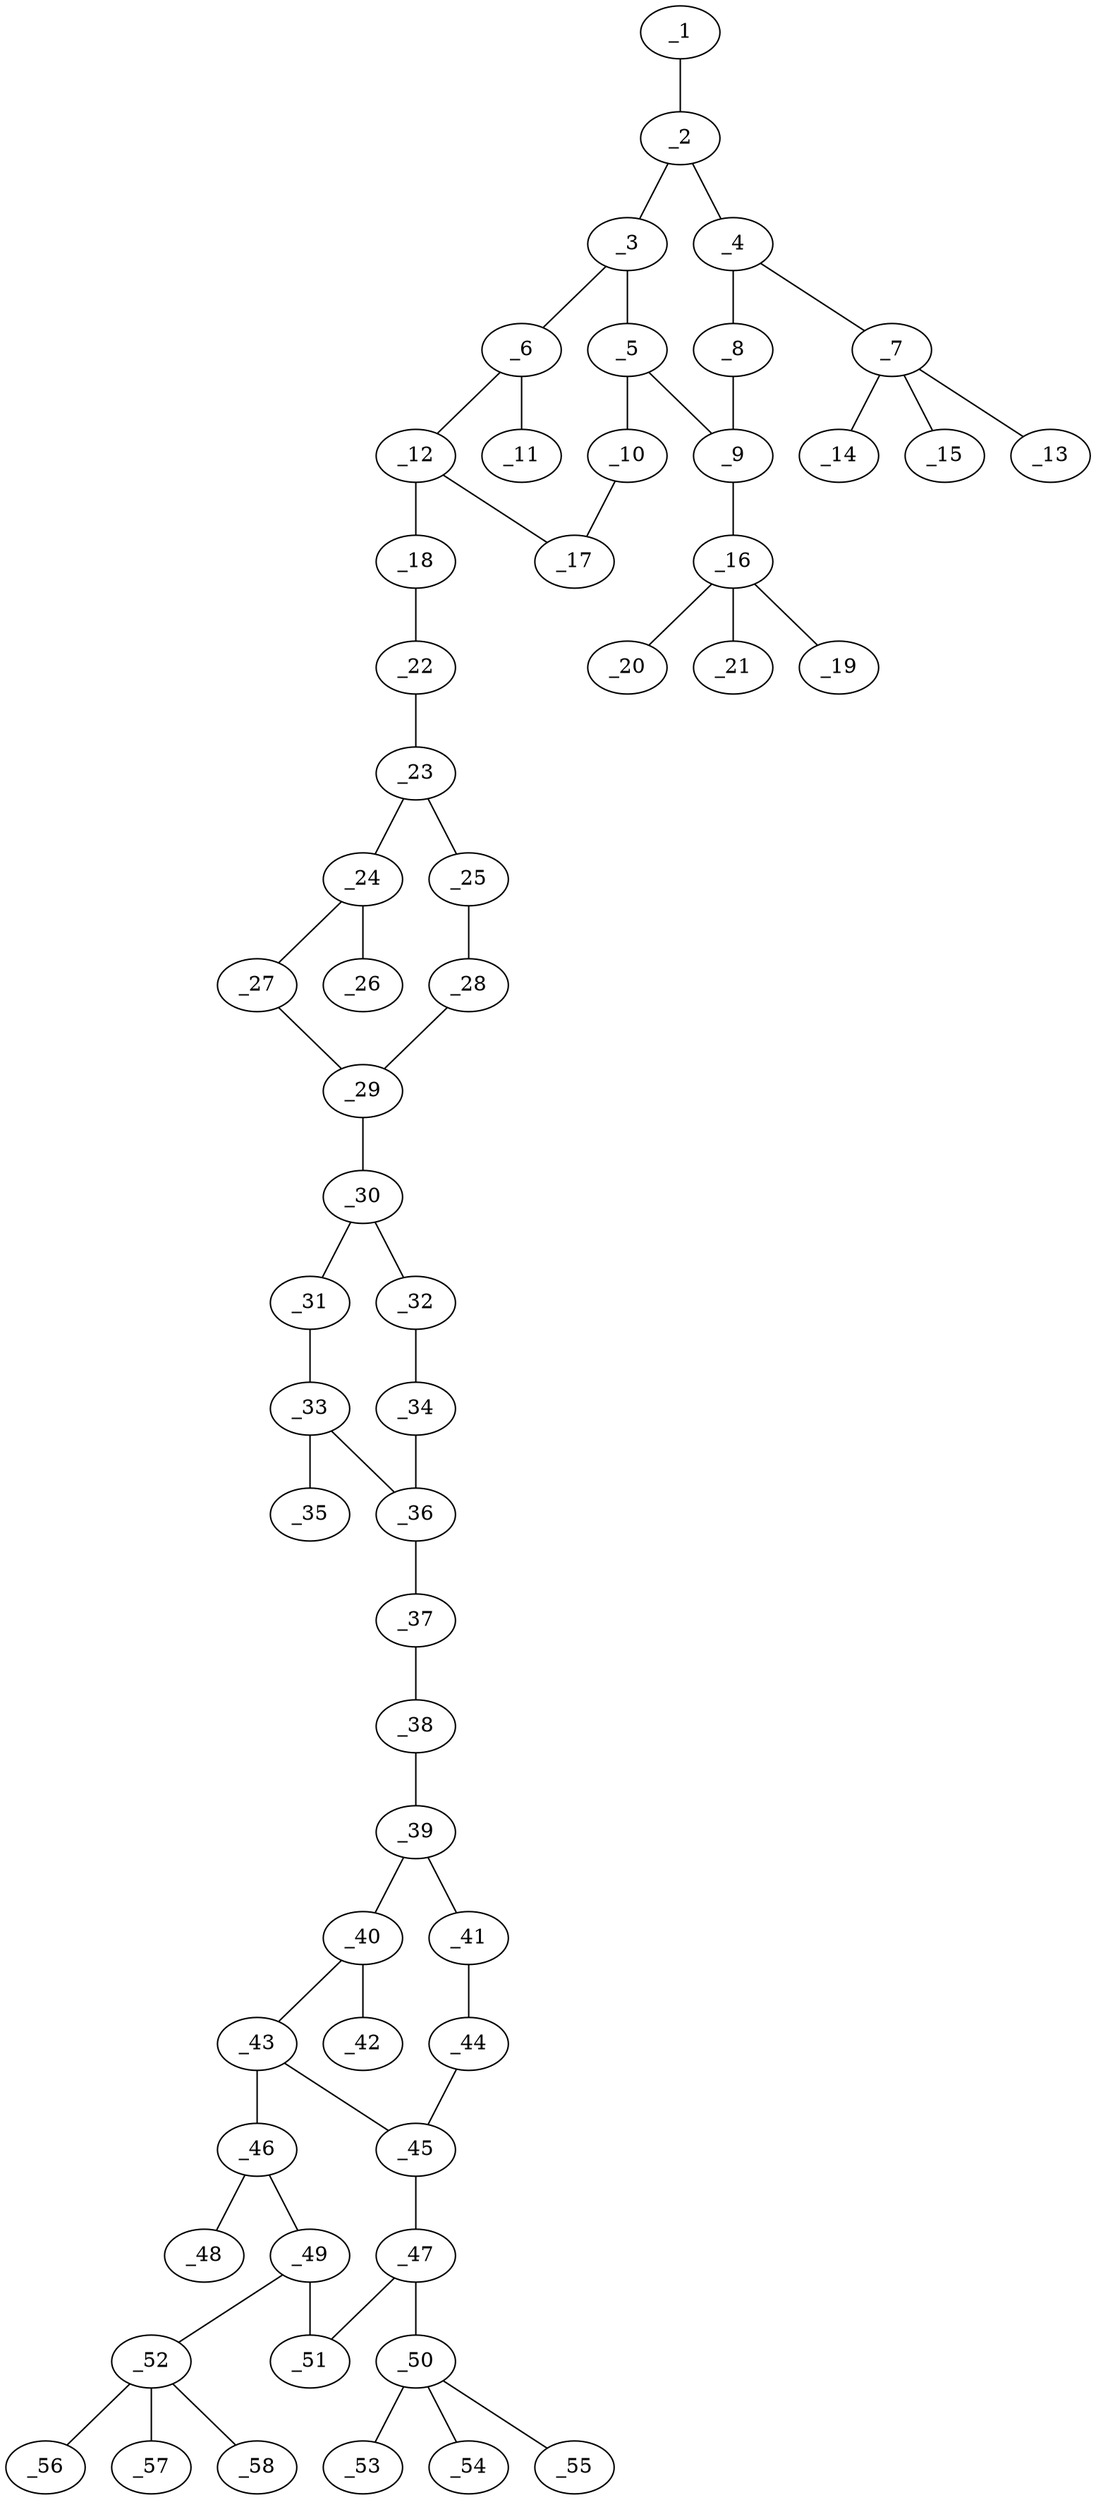 graph molid65849 {
	_1	 [charge=0,
		chem=4,
		symbol="N  ",
		x="4.5981",
		y="1.75"];
	_2	 [charge=0,
		chem=1,
		symbol="C  ",
		x="4.5981",
		y="2.75"];
	_1 -- _2	 [valence=1];
	_3	 [charge=0,
		chem=1,
		symbol="C  ",
		x="5.4641",
		y="3.25"];
	_2 -- _3	 [valence=2];
	_4	 [charge=0,
		chem=1,
		symbol="C  ",
		x="3.7321",
		y="3.25"];
	_2 -- _4	 [valence=1];
	_5	 [charge=0,
		chem=1,
		symbol="C  ",
		x="5.4641",
		y="4.25"];
	_3 -- _5	 [valence=1];
	_6	 [charge=0,
		chem=1,
		symbol="C  ",
		x="6.3301",
		y="2.75"];
	_3 -- _6	 [valence=1];
	_7	 [charge=0,
		chem=5,
		symbol="S  ",
		x="2.866",
		y="2.75"];
	_4 -- _7	 [valence=1];
	_8	 [charge=0,
		chem=1,
		symbol="C  ",
		x="3.7321",
		y="4.25"];
	_4 -- _8	 [valence=2];
	_9	 [charge=0,
		chem=1,
		symbol="C  ",
		x="4.5981",
		y="4.75"];
	_5 -- _9	 [valence=2];
	_10	 [charge=0,
		chem=1,
		symbol="C  ",
		x="6.3301",
		y="4.75"];
	_5 -- _10	 [valence=1];
	_11	 [charge=0,
		chem=2,
		symbol="O  ",
		x="6.3301",
		y="1.75"];
	_6 -- _11	 [valence=1];
	_12	 [charge=0,
		chem=1,
		symbol="C  ",
		x="7.1962",
		y="3.25"];
	_6 -- _12	 [valence=2];
	_13	 [charge=0,
		chem=2,
		symbol="O  ",
		x=2,
		y="2.25"];
	_7 -- _13	 [valence=2];
	_14	 [charge=0,
		chem=2,
		symbol="O  ",
		x="3.366",
		y="1.884"];
	_7 -- _14	 [valence=2];
	_15	 [charge=0,
		chem=2,
		symbol="O  ",
		x="2.366",
		y="3.6161"];
	_7 -- _15	 [valence=1];
	_8 -- _9	 [valence=1];
	_16	 [charge=0,
		chem=5,
		symbol="S  ",
		x="4.5981",
		y="5.75"];
	_9 -- _16	 [valence=1];
	_17	 [charge=0,
		chem=1,
		symbol="C  ",
		x="7.1962",
		y="4.25"];
	_10 -- _17	 [valence=2];
	_12 -- _17	 [valence=1];
	_18	 [charge=0,
		chem=4,
		symbol="N  ",
		x="8.0622",
		y="2.75"];
	_12 -- _18	 [valence=1];
	_19	 [charge=0,
		chem=2,
		symbol="O  ",
		x="4.5981",
		y="6.75"];
	_16 -- _19	 [valence=2];
	_20	 [charge=0,
		chem=2,
		symbol="O  ",
		x="5.5981",
		y="5.75"];
	_16 -- _20	 [valence=2];
	_21	 [charge=0,
		chem=2,
		symbol="O  ",
		x="3.5981",
		y="5.75"];
	_16 -- _21	 [valence=1];
	_22	 [charge=0,
		chem=4,
		symbol="N  ",
		x="8.9282",
		y="3.25"];
	_18 -- _22	 [valence=2];
	_23	 [charge=0,
		chem=1,
		symbol="C  ",
		x="9.7942",
		y="2.75"];
	_22 -- _23	 [valence=1];
	_24	 [charge=0,
		chem=1,
		symbol="C  ",
		x="10.6603",
		y="3.25"];
	_23 -- _24	 [valence=2];
	_25	 [charge=0,
		chem=1,
		symbol="C  ",
		x="9.7942",
		y="1.75"];
	_23 -- _25	 [valence=1];
	_26	 [charge=0,
		chem=1,
		symbol="C  ",
		x="10.6603",
		y="4.25"];
	_24 -- _26	 [valence=1];
	_27	 [charge=0,
		chem=1,
		symbol="C  ",
		x="11.5263",
		y="2.75"];
	_24 -- _27	 [valence=1];
	_28	 [charge=0,
		chem=1,
		symbol="C  ",
		x="10.6603",
		y="1.25"];
	_25 -- _28	 [valence=2];
	_29	 [charge=0,
		chem=1,
		symbol="C  ",
		x="11.5263",
		y="1.75"];
	_27 -- _29	 [valence=2];
	_28 -- _29	 [valence=1];
	_30	 [charge=0,
		chem=1,
		symbol="C  ",
		x="12.3923",
		y="1.25"];
	_29 -- _30	 [valence=1];
	_31	 [charge=0,
		chem=1,
		symbol="C  ",
		x="13.2583",
		y="1.75"];
	_30 -- _31	 [valence=2];
	_32	 [charge=0,
		chem=1,
		symbol="C  ",
		x="12.3923",
		y="0.25"];
	_30 -- _32	 [valence=1];
	_33	 [charge=0,
		chem=1,
		symbol="C  ",
		x="14.1244",
		y="1.25"];
	_31 -- _33	 [valence=1];
	_34	 [charge=0,
		chem=1,
		symbol="C  ",
		x="13.2583",
		y="-0.25"];
	_32 -- _34	 [valence=2];
	_35	 [charge=0,
		chem=1,
		symbol="C  ",
		x="14.9904",
		y="1.75"];
	_33 -- _35	 [valence=1];
	_36	 [charge=0,
		chem=1,
		symbol="C  ",
		x="14.1243",
		y="0.25"];
	_33 -- _36	 [valence=2];
	_34 -- _36	 [valence=1];
	_37	 [charge=0,
		chem=4,
		symbol="N  ",
		x="14.9904",
		y="-0.25"];
	_36 -- _37	 [valence=1];
	_38	 [charge=0,
		chem=4,
		symbol="N  ",
		x="14.9904",
		y="-1.25"];
	_37 -- _38	 [valence=2];
	_39	 [charge=0,
		chem=1,
		symbol="C  ",
		x="15.8564",
		y="-1.75"];
	_38 -- _39	 [valence=1];
	_40	 [charge=0,
		chem=1,
		symbol="C  ",
		x="15.8564",
		y="-2.75"];
	_39 -- _40	 [valence=2];
	_41	 [charge=0,
		chem=1,
		symbol="C  ",
		x="16.7224",
		y="-1.25"];
	_39 -- _41	 [valence=1];
	_42	 [charge=0,
		chem=2,
		symbol="O  ",
		x="14.9904",
		y="-3.25"];
	_40 -- _42	 [valence=1];
	_43	 [charge=0,
		chem=1,
		symbol="C  ",
		x="16.7224",
		y="-3.25"];
	_40 -- _43	 [valence=1];
	_44	 [charge=0,
		chem=1,
		symbol="C  ",
		x="17.5884",
		y="-1.75"];
	_41 -- _44	 [valence=2];
	_45	 [charge=0,
		chem=1,
		symbol="C  ",
		x="17.5884",
		y="-2.75"];
	_43 -- _45	 [valence=2];
	_46	 [charge=0,
		chem=1,
		symbol="C  ",
		x="16.7224",
		y="-4.25"];
	_43 -- _46	 [valence=1];
	_44 -- _45	 [valence=1];
	_47	 [charge=0,
		chem=1,
		symbol="C  ",
		x="18.4545",
		y="-3.25"];
	_45 -- _47	 [valence=1];
	_48	 [charge=0,
		chem=4,
		symbol="N  ",
		x="15.8564",
		y="-4.75"];
	_46 -- _48	 [valence=1];
	_49	 [charge=0,
		chem=1,
		symbol="C  ",
		x="17.5884",
		y="-4.75"];
	_46 -- _49	 [valence=2];
	_50	 [charge=0,
		chem=5,
		symbol="S  ",
		x="19.3205",
		y="-2.75"];
	_47 -- _50	 [valence=1];
	_51	 [charge=0,
		chem=1,
		symbol="C  ",
		x="18.4545",
		y="-4.25"];
	_47 -- _51	 [valence=2];
	_49 -- _51	 [valence=1];
	_52	 [charge=0,
		chem=5,
		symbol="S  ",
		x="17.5884",
		y="-5.75"];
	_49 -- _52	 [valence=1];
	_53	 [charge=0,
		chem=2,
		symbol="O  ",
		x="20.1865",
		y="-2.25"];
	_50 -- _53	 [valence=2];
	_54	 [charge=0,
		chem=2,
		symbol="O  ",
		x="18.8205",
		y="-1.884"];
	_50 -- _54	 [valence=2];
	_55	 [charge=0,
		chem=2,
		symbol="O  ",
		x="19.8205",
		y="-3.6161"];
	_50 -- _55	 [valence=1];
	_56	 [charge=0,
		chem=2,
		symbol="O  ",
		x="17.5884",
		y="-6.75"];
	_52 -- _56	 [valence=2];
	_57	 [charge=0,
		chem=2,
		symbol="O  ",
		x="16.5884",
		y="-5.75"];
	_52 -- _57	 [valence=2];
	_58	 [charge=0,
		chem=2,
		symbol="O  ",
		x="18.5884",
		y="-5.75"];
	_52 -- _58	 [valence=1];
}
